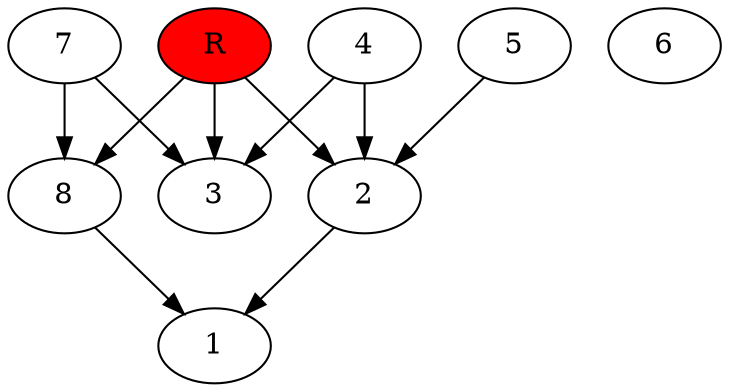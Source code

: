 digraph prb11434 {
	1
	2
	3
	4
	5
	6
	7
	8
	R [fillcolor="#ff0000" style=filled]
	2 -> 1
	4 -> 2
	4 -> 3
	5 -> 2
	7 -> 3
	7 -> 8
	8 -> 1
	R -> 2
	R -> 3
	R -> 8
}
